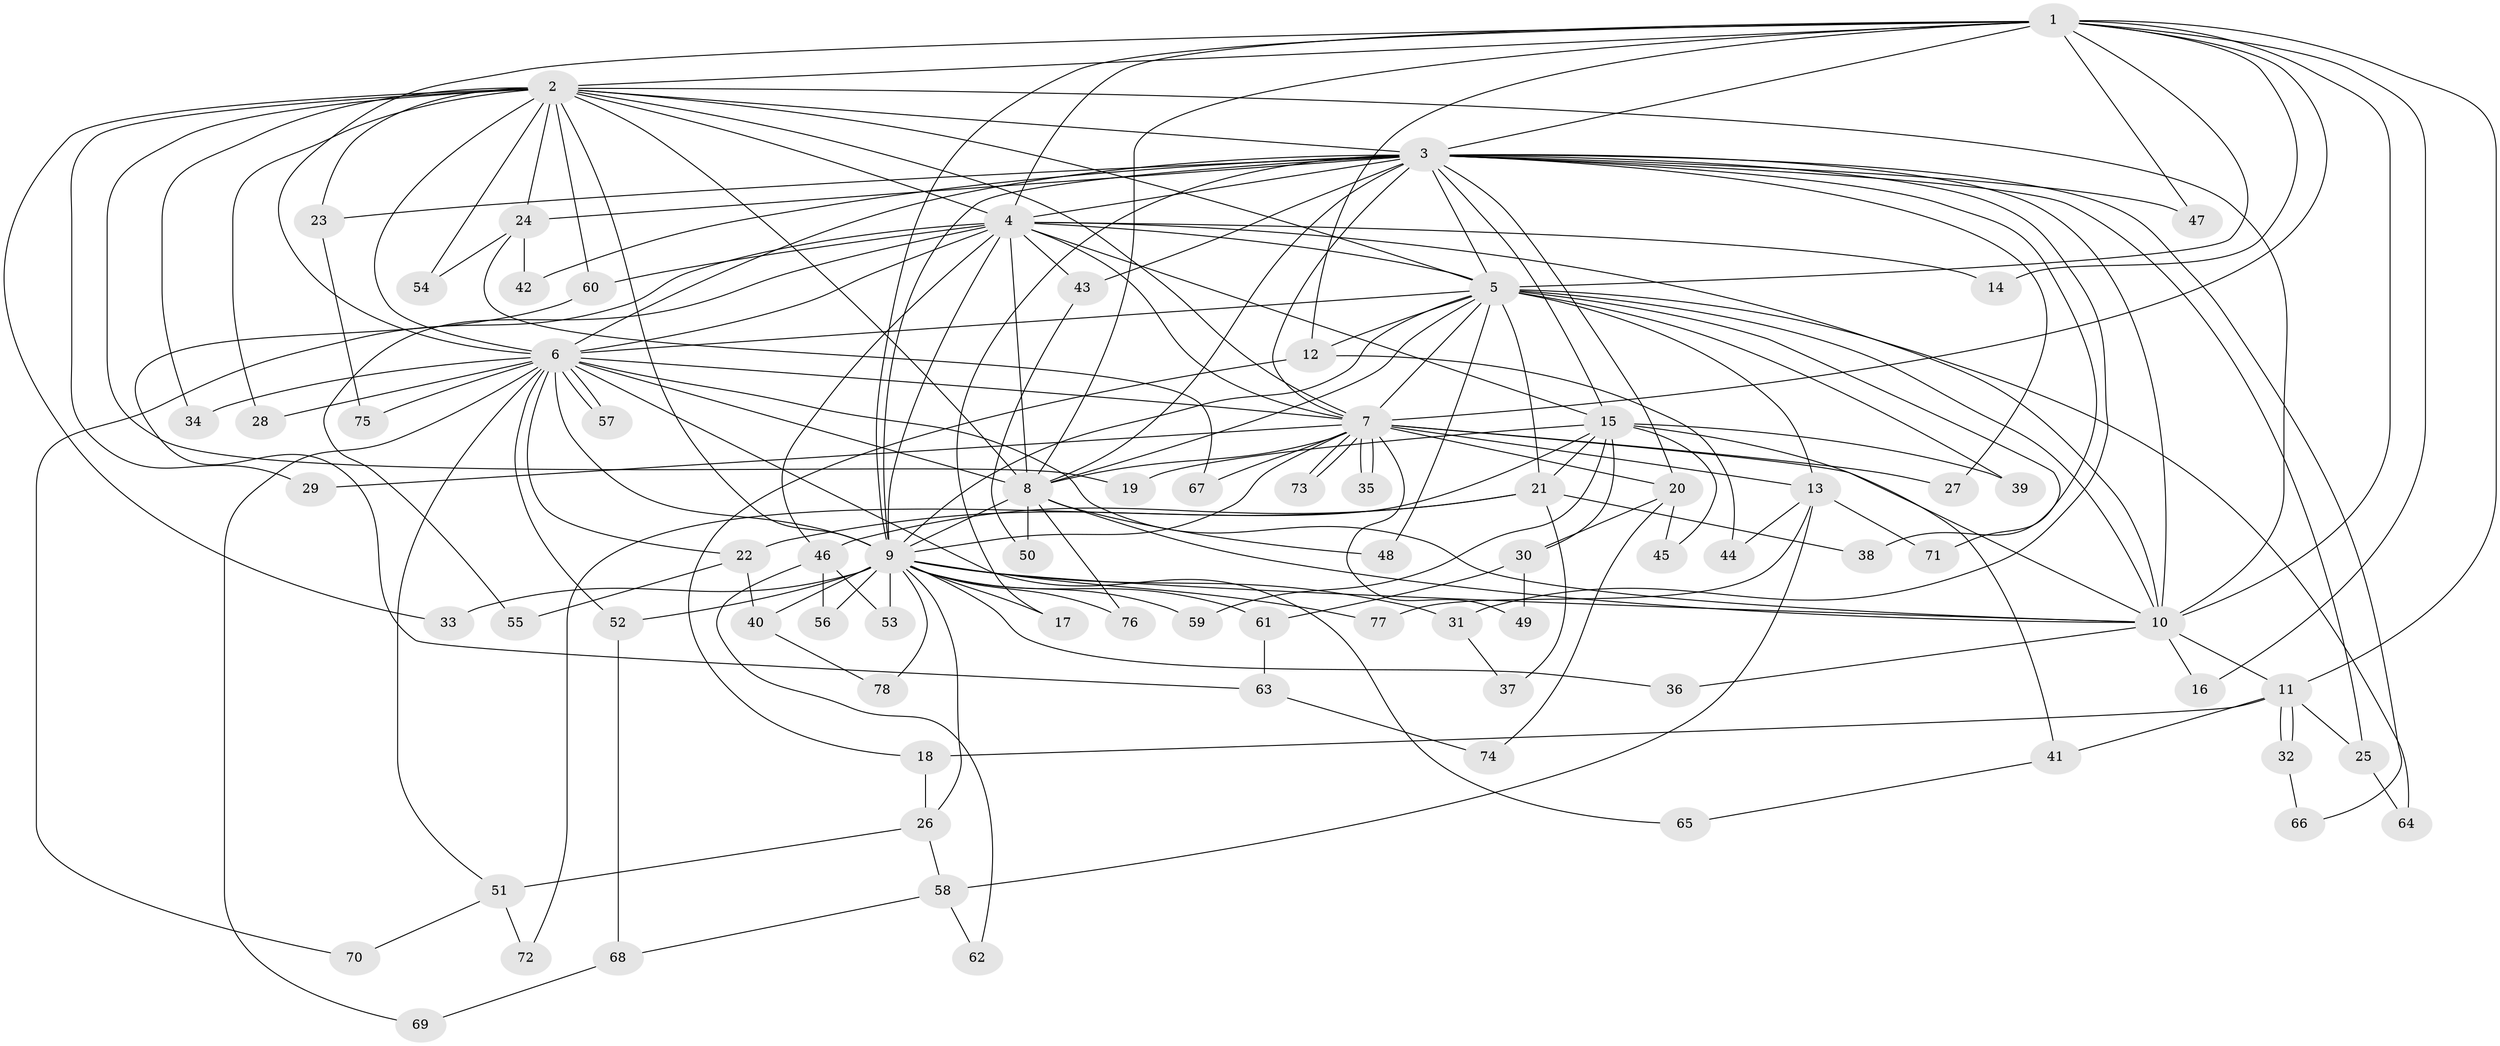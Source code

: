 // Generated by graph-tools (version 1.1) at 2025/01/03/09/25 03:01:13]
// undirected, 78 vertices, 181 edges
graph export_dot {
graph [start="1"]
  node [color=gray90,style=filled];
  1;
  2;
  3;
  4;
  5;
  6;
  7;
  8;
  9;
  10;
  11;
  12;
  13;
  14;
  15;
  16;
  17;
  18;
  19;
  20;
  21;
  22;
  23;
  24;
  25;
  26;
  27;
  28;
  29;
  30;
  31;
  32;
  33;
  34;
  35;
  36;
  37;
  38;
  39;
  40;
  41;
  42;
  43;
  44;
  45;
  46;
  47;
  48;
  49;
  50;
  51;
  52;
  53;
  54;
  55;
  56;
  57;
  58;
  59;
  60;
  61;
  62;
  63;
  64;
  65;
  66;
  67;
  68;
  69;
  70;
  71;
  72;
  73;
  74;
  75;
  76;
  77;
  78;
  1 -- 2;
  1 -- 3;
  1 -- 4;
  1 -- 5;
  1 -- 6;
  1 -- 7;
  1 -- 8;
  1 -- 9;
  1 -- 10;
  1 -- 11;
  1 -- 12;
  1 -- 14;
  1 -- 16;
  1 -- 47;
  2 -- 3;
  2 -- 4;
  2 -- 5;
  2 -- 6;
  2 -- 7;
  2 -- 8;
  2 -- 9;
  2 -- 10;
  2 -- 19;
  2 -- 23;
  2 -- 24;
  2 -- 28;
  2 -- 29;
  2 -- 33;
  2 -- 34;
  2 -- 54;
  2 -- 60;
  3 -- 4;
  3 -- 5;
  3 -- 6;
  3 -- 7;
  3 -- 8;
  3 -- 9;
  3 -- 10;
  3 -- 15;
  3 -- 17;
  3 -- 20;
  3 -- 23;
  3 -- 24;
  3 -- 25;
  3 -- 27;
  3 -- 31;
  3 -- 38;
  3 -- 42;
  3 -- 43;
  3 -- 47;
  3 -- 66;
  4 -- 5;
  4 -- 6;
  4 -- 7;
  4 -- 8;
  4 -- 9;
  4 -- 10;
  4 -- 14;
  4 -- 15;
  4 -- 43;
  4 -- 46;
  4 -- 55;
  4 -- 60;
  4 -- 70;
  5 -- 6;
  5 -- 7;
  5 -- 8;
  5 -- 9;
  5 -- 10;
  5 -- 12;
  5 -- 13;
  5 -- 21;
  5 -- 39;
  5 -- 48;
  5 -- 64;
  5 -- 71;
  6 -- 7;
  6 -- 8;
  6 -- 9;
  6 -- 10;
  6 -- 22;
  6 -- 28;
  6 -- 34;
  6 -- 51;
  6 -- 52;
  6 -- 57;
  6 -- 57;
  6 -- 65;
  6 -- 69;
  6 -- 75;
  7 -- 8;
  7 -- 9;
  7 -- 10;
  7 -- 13;
  7 -- 20;
  7 -- 27;
  7 -- 29;
  7 -- 35;
  7 -- 35;
  7 -- 49;
  7 -- 67;
  7 -- 73;
  7 -- 73;
  8 -- 9;
  8 -- 10;
  8 -- 48;
  8 -- 50;
  8 -- 76;
  9 -- 10;
  9 -- 17;
  9 -- 26;
  9 -- 31;
  9 -- 33;
  9 -- 36;
  9 -- 40;
  9 -- 52;
  9 -- 53;
  9 -- 56;
  9 -- 59;
  9 -- 61;
  9 -- 76;
  9 -- 77;
  9 -- 78;
  10 -- 11;
  10 -- 16;
  10 -- 36;
  11 -- 18;
  11 -- 25;
  11 -- 32;
  11 -- 32;
  11 -- 41;
  12 -- 18;
  12 -- 44;
  13 -- 44;
  13 -- 58;
  13 -- 71;
  13 -- 77;
  15 -- 19;
  15 -- 21;
  15 -- 30;
  15 -- 39;
  15 -- 41;
  15 -- 45;
  15 -- 59;
  15 -- 72;
  18 -- 26;
  20 -- 30;
  20 -- 45;
  20 -- 74;
  21 -- 22;
  21 -- 37;
  21 -- 38;
  21 -- 46;
  22 -- 40;
  22 -- 55;
  23 -- 75;
  24 -- 42;
  24 -- 54;
  24 -- 67;
  25 -- 64;
  26 -- 51;
  26 -- 58;
  30 -- 49;
  30 -- 61;
  31 -- 37;
  32 -- 66;
  40 -- 78;
  41 -- 65;
  43 -- 50;
  46 -- 53;
  46 -- 56;
  46 -- 62;
  51 -- 70;
  51 -- 72;
  52 -- 68;
  58 -- 62;
  58 -- 68;
  60 -- 63;
  61 -- 63;
  63 -- 74;
  68 -- 69;
}
